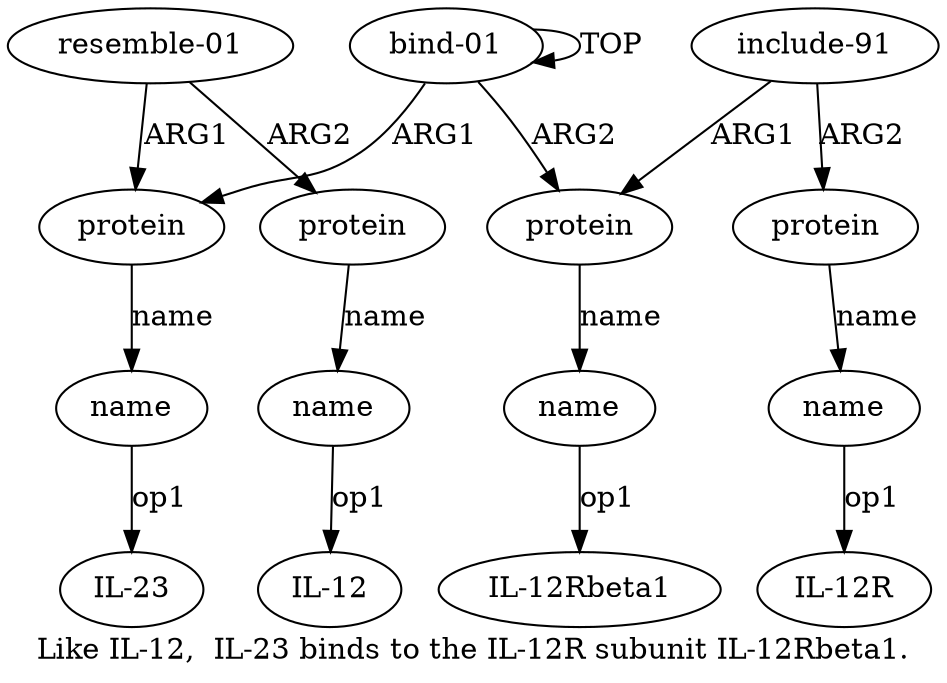 digraph  {
	graph [label="Like IL-12,  IL-23 binds to the IL-12R subunit IL-12Rbeta1."];
	node [label="\N"];
	"a2 IL-23"	 [color=black,
		gold_ind=-1,
		gold_label="IL-23",
		label="IL-23",
		test_ind=-1,
		test_label="IL-23"];
	a10	 [color=black,
		gold_ind=10,
		gold_label=name,
		label=name,
		test_ind=10,
		test_label=name];
	"a10 IL-12R"	 [color=black,
		gold_ind=-1,
		gold_label="IL-12R",
		label="IL-12R",
		test_ind=-1,
		test_label="IL-12R"];
	a10 -> "a10 IL-12R" [key=0,
	color=black,
	gold_label=op1,
	label=op1,
	test_label=op1];
"a5 IL-12" [color=black,
	gold_ind=-1,
	gold_label="IL-12",
	label="IL-12",
	test_ind=-1,
	test_label="IL-12"];
a1 [color=black,
	gold_ind=1,
	gold_label=protein,
	label=protein,
	test_ind=1,
	test_label=protein];
a2 [color=black,
	gold_ind=2,
	gold_label=name,
	label=name,
	test_ind=2,
	test_label=name];
a1 -> a2 [key=0,
color=black,
gold_label=name,
label=name,
test_label=name];
a0 [color=black,
gold_ind=0,
gold_label="bind-01",
label="bind-01",
test_ind=0,
test_label="bind-01"];
a0 -> a1 [key=0,
color=black,
gold_label=ARG1,
label=ARG1,
test_label=ARG1];
a0 -> a0 [key=0,
color=black,
gold_label=TOP,
label=TOP,
test_label=TOP];
a6 [color=black,
gold_ind=6,
gold_label=protein,
label=protein,
test_ind=6,
test_label=protein];
a0 -> a6 [key=0,
color=black,
gold_label=ARG2,
label=ARG2,
test_label=ARG2];
a3 [color=black,
gold_ind=3,
gold_label="resemble-01",
label="resemble-01",
test_ind=3,
test_label="resemble-01"];
a3 -> a1 [key=0,
color=black,
gold_label=ARG1,
label=ARG1,
test_label=ARG1];
a4 [color=black,
gold_ind=4,
gold_label=protein,
label=protein,
test_ind=4,
test_label=protein];
a3 -> a4 [key=0,
color=black,
gold_label=ARG2,
label=ARG2,
test_label=ARG2];
a2 -> "a2 IL-23" [key=0,
color=black,
gold_label=op1,
label=op1,
test_label=op1];
a5 [color=black,
gold_ind=5,
gold_label=name,
label=name,
test_ind=5,
test_label=name];
a5 -> "a5 IL-12" [key=0,
color=black,
gold_label=op1,
label=op1,
test_label=op1];
a4 -> a5 [key=0,
color=black,
gold_label=name,
label=name,
test_label=name];
a7 [color=black,
gold_ind=7,
gold_label=name,
label=name,
test_ind=7,
test_label=name];
"a7 IL-12Rbeta1" [color=black,
gold_ind=-1,
gold_label="IL-12Rbeta1",
label="IL-12Rbeta1",
test_ind=-1,
test_label="IL-12Rbeta1"];
a7 -> "a7 IL-12Rbeta1" [key=0,
color=black,
gold_label=op1,
label=op1,
test_label=op1];
a6 -> a7 [key=0,
color=black,
gold_label=name,
label=name,
test_label=name];
a9 [color=black,
gold_ind=9,
gold_label=protein,
label=protein,
test_ind=9,
test_label=protein];
a9 -> a10 [key=0,
color=black,
gold_label=name,
label=name,
test_label=name];
a8 [color=black,
gold_ind=8,
gold_label="include-91",
label="include-91",
test_ind=8,
test_label="include-91"];
a8 -> a6 [key=0,
color=black,
gold_label=ARG1,
label=ARG1,
test_label=ARG1];
a8 -> a9 [key=0,
color=black,
gold_label=ARG2,
label=ARG2,
test_label=ARG2];
}
